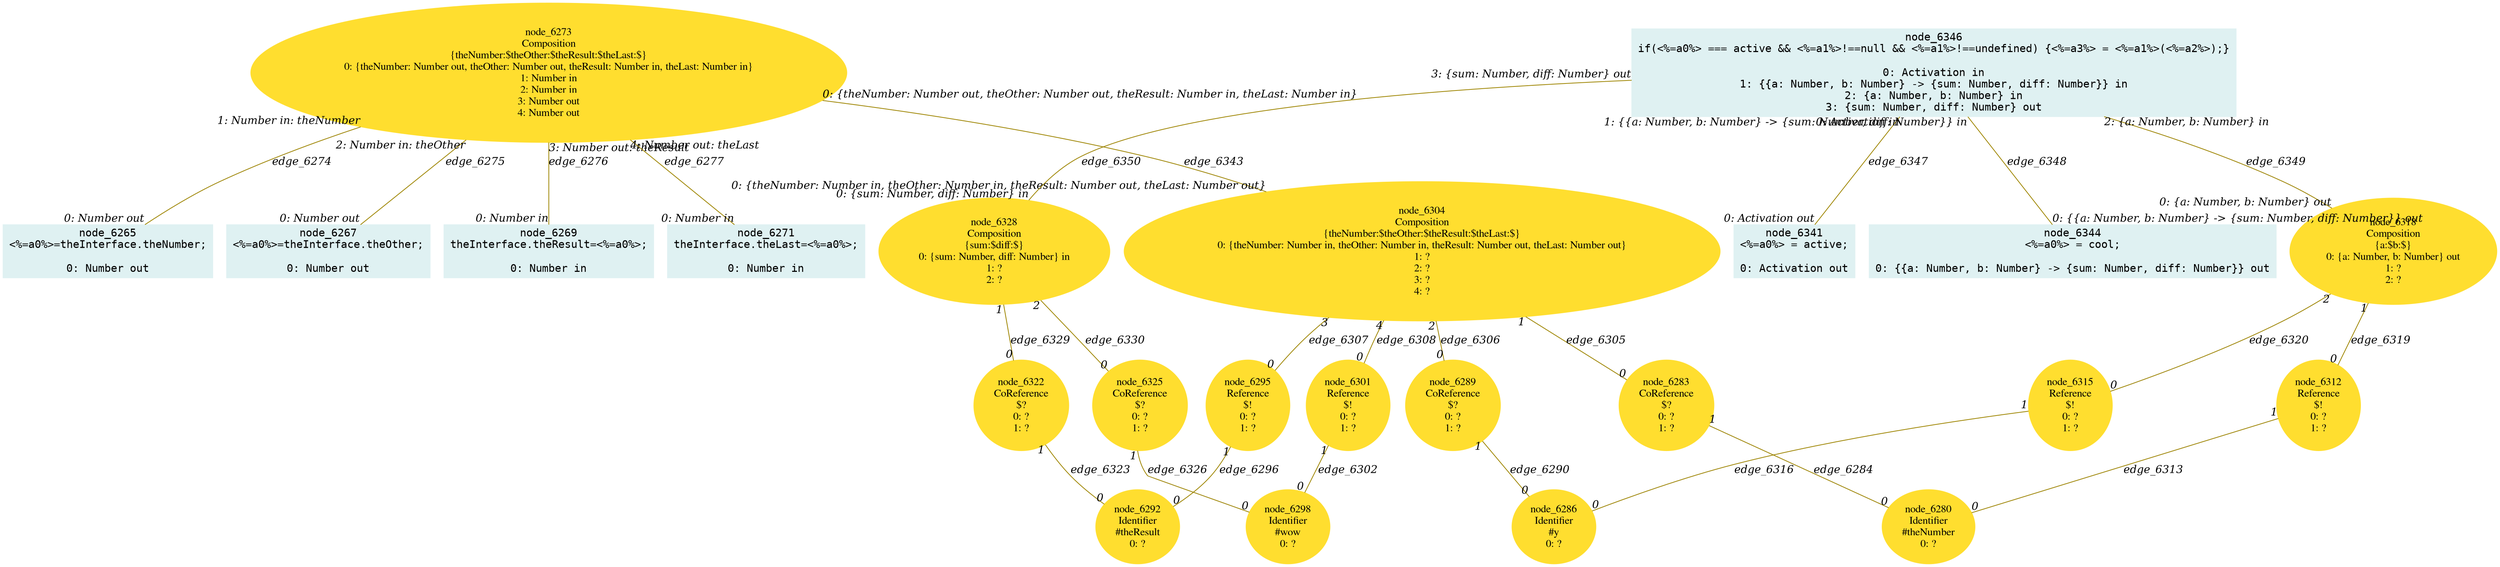 digraph g{node_6265 [shape="box", style="filled", color="#dff1f2", fontname="Courier", label="node_6265
<%=a0%>=theInterface.theNumber;

0: Number out" ]
node_6267 [shape="box", style="filled", color="#dff1f2", fontname="Courier", label="node_6267
<%=a0%>=theInterface.theOther;

0: Number out" ]
node_6269 [shape="box", style="filled", color="#dff1f2", fontname="Courier", label="node_6269
theInterface.theResult=<%=a0%>;

0: Number in" ]
node_6271 [shape="box", style="filled", color="#dff1f2", fontname="Courier", label="node_6271
theInterface.theLast=<%=a0%>;

0: Number in" ]
node_6273 [shape="ellipse", style="filled", color="#ffde2f", fontname="Times", label="node_6273
Composition
{theNumber:$theOther:$theResult:$theLast:$}
0: {theNumber: Number out, theOther: Number out, theResult: Number in, theLast: Number in}
1: Number in
2: Number in
3: Number out
4: Number out" ]
node_6280 [shape="ellipse", style="filled", color="#ffde2f", fontname="Times", label="node_6280
Identifier
#theNumber
0: ?" ]
node_6283 [shape="ellipse", style="filled", color="#ffde2f", fontname="Times", label="node_6283
CoReference
$?
0: ?
1: ?" ]
node_6286 [shape="ellipse", style="filled", color="#ffde2f", fontname="Times", label="node_6286
Identifier
#y
0: ?" ]
node_6289 [shape="ellipse", style="filled", color="#ffde2f", fontname="Times", label="node_6289
CoReference
$?
0: ?
1: ?" ]
node_6292 [shape="ellipse", style="filled", color="#ffde2f", fontname="Times", label="node_6292
Identifier
#theResult
0: ?" ]
node_6295 [shape="ellipse", style="filled", color="#ffde2f", fontname="Times", label="node_6295
Reference
$!
0: ?
1: ?" ]
node_6298 [shape="ellipse", style="filled", color="#ffde2f", fontname="Times", label="node_6298
Identifier
#wow
0: ?" ]
node_6301 [shape="ellipse", style="filled", color="#ffde2f", fontname="Times", label="node_6301
Reference
$!
0: ?
1: ?" ]
node_6304 [shape="ellipse", style="filled", color="#ffde2f", fontname="Times", label="node_6304
Composition
{theNumber:$theOther:$theResult:$theLast:$}
0: {theNumber: Number in, theOther: Number in, theResult: Number out, theLast: Number out}
1: ?
2: ?
3: ?
4: ?" ]
node_6312 [shape="ellipse", style="filled", color="#ffde2f", fontname="Times", label="node_6312
Reference
$!
0: ?
1: ?" ]
node_6315 [shape="ellipse", style="filled", color="#ffde2f", fontname="Times", label="node_6315
Reference
$!
0: ?
1: ?" ]
node_6318 [shape="ellipse", style="filled", color="#ffde2f", fontname="Times", label="node_6318
Composition
{a:$b:$}
0: {a: Number, b: Number} out
1: ?
2: ?" ]
node_6322 [shape="ellipse", style="filled", color="#ffde2f", fontname="Times", label="node_6322
CoReference
$?
0: ?
1: ?" ]
node_6325 [shape="ellipse", style="filled", color="#ffde2f", fontname="Times", label="node_6325
CoReference
$?
0: ?
1: ?" ]
node_6328 [shape="ellipse", style="filled", color="#ffde2f", fontname="Times", label="node_6328
Composition
{sum:$diff:$}
0: {sum: Number, diff: Number} in
1: ?
2: ?" ]
node_6341 [shape="box", style="filled", color="#dff1f2", fontname="Courier", label="node_6341
<%=a0%> = active;

0: Activation out" ]
node_6344 [shape="box", style="filled", color="#dff1f2", fontname="Courier", label="node_6344
<%=a0%> = cool;

0: {{a: Number, b: Number} -> {sum: Number, diff: Number}} out" ]
node_6346 [shape="box", style="filled", color="#dff1f2", fontname="Courier", label="node_6346
if(<%=a0%> === active && <%=a1%>!==null && <%=a1%>!==undefined) {<%=a3%> = <%=a1%>(<%=a2%>);}

0: Activation in
1: {{a: Number, b: Number} -> {sum: Number, diff: Number}} in
2: {a: Number, b: Number} in
3: {sum: Number, diff: Number} out" ]
node_6273 -> node_6265 [dir=none, arrowHead=none, fontname="Times-Italic", arrowsize=1, color="#9d8400", label="edge_6274",  headlabel="0: Number out", taillabel="1: Number in: theNumber" ]
node_6273 -> node_6267 [dir=none, arrowHead=none, fontname="Times-Italic", arrowsize=1, color="#9d8400", label="edge_6275",  headlabel="0: Number out", taillabel="2: Number in: theOther" ]
node_6273 -> node_6269 [dir=none, arrowHead=none, fontname="Times-Italic", arrowsize=1, color="#9d8400", label="edge_6276",  headlabel="0: Number in", taillabel="3: Number out: theResult" ]
node_6273 -> node_6271 [dir=none, arrowHead=none, fontname="Times-Italic", arrowsize=1, color="#9d8400", label="edge_6277",  headlabel="0: Number in", taillabel="4: Number out: theLast" ]
node_6283 -> node_6280 [dir=none, arrowHead=none, fontname="Times-Italic", arrowsize=1, color="#9d8400", label="edge_6284",  headlabel="0", taillabel="1" ]
node_6289 -> node_6286 [dir=none, arrowHead=none, fontname="Times-Italic", arrowsize=1, color="#9d8400", label="edge_6290",  headlabel="0", taillabel="1" ]
node_6295 -> node_6292 [dir=none, arrowHead=none, fontname="Times-Italic", arrowsize=1, color="#9d8400", label="edge_6296",  headlabel="0", taillabel="1" ]
node_6301 -> node_6298 [dir=none, arrowHead=none, fontname="Times-Italic", arrowsize=1, color="#9d8400", label="edge_6302",  headlabel="0", taillabel="1" ]
node_6304 -> node_6283 [dir=none, arrowHead=none, fontname="Times-Italic", arrowsize=1, color="#9d8400", label="edge_6305",  headlabel="0", taillabel="1" ]
node_6304 -> node_6289 [dir=none, arrowHead=none, fontname="Times-Italic", arrowsize=1, color="#9d8400", label="edge_6306",  headlabel="0", taillabel="2" ]
node_6304 -> node_6295 [dir=none, arrowHead=none, fontname="Times-Italic", arrowsize=1, color="#9d8400", label="edge_6307",  headlabel="0", taillabel="3" ]
node_6304 -> node_6301 [dir=none, arrowHead=none, fontname="Times-Italic", arrowsize=1, color="#9d8400", label="edge_6308",  headlabel="0", taillabel="4" ]
node_6312 -> node_6280 [dir=none, arrowHead=none, fontname="Times-Italic", arrowsize=1, color="#9d8400", label="edge_6313",  headlabel="0", taillabel="1" ]
node_6315 -> node_6286 [dir=none, arrowHead=none, fontname="Times-Italic", arrowsize=1, color="#9d8400", label="edge_6316",  headlabel="0", taillabel="1" ]
node_6318 -> node_6312 [dir=none, arrowHead=none, fontname="Times-Italic", arrowsize=1, color="#9d8400", label="edge_6319",  headlabel="0", taillabel="1" ]
node_6318 -> node_6315 [dir=none, arrowHead=none, fontname="Times-Italic", arrowsize=1, color="#9d8400", label="edge_6320",  headlabel="0", taillabel="2" ]
node_6322 -> node_6292 [dir=none, arrowHead=none, fontname="Times-Italic", arrowsize=1, color="#9d8400", label="edge_6323",  headlabel="0", taillabel="1" ]
node_6325 -> node_6298 [dir=none, arrowHead=none, fontname="Times-Italic", arrowsize=1, color="#9d8400", label="edge_6326",  headlabel="0", taillabel="1" ]
node_6328 -> node_6322 [dir=none, arrowHead=none, fontname="Times-Italic", arrowsize=1, color="#9d8400", label="edge_6329",  headlabel="0", taillabel="1" ]
node_6328 -> node_6325 [dir=none, arrowHead=none, fontname="Times-Italic", arrowsize=1, color="#9d8400", label="edge_6330",  headlabel="0", taillabel="2" ]
node_6273 -> node_6304 [dir=none, arrowHead=none, fontname="Times-Italic", arrowsize=1, color="#9d8400", label="edge_6343",  headlabel="0: {theNumber: Number in, theOther: Number in, theResult: Number out, theLast: Number out}", taillabel="0: {theNumber: Number out, theOther: Number out, theResult: Number in, theLast: Number in}" ]
node_6346 -> node_6341 [dir=none, arrowHead=none, fontname="Times-Italic", arrowsize=1, color="#9d8400", label="edge_6347",  headlabel="0: Activation out", taillabel="0: Activation in" ]
node_6346 -> node_6344 [dir=none, arrowHead=none, fontname="Times-Italic", arrowsize=1, color="#9d8400", label="edge_6348",  headlabel="0: {{a: Number, b: Number} -> {sum: Number, diff: Number}} out", taillabel="1: {{a: Number, b: Number} -> {sum: Number, diff: Number}} in" ]
node_6346 -> node_6318 [dir=none, arrowHead=none, fontname="Times-Italic", arrowsize=1, color="#9d8400", label="edge_6349",  headlabel="0: {a: Number, b: Number} out", taillabel="2: {a: Number, b: Number} in" ]
node_6346 -> node_6328 [dir=none, arrowHead=none, fontname="Times-Italic", arrowsize=1, color="#9d8400", label="edge_6350",  headlabel="0: {sum: Number, diff: Number} in", taillabel="3: {sum: Number, diff: Number} out" ]
}